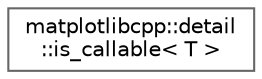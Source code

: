 digraph "Graphical Class Hierarchy"
{
 // LATEX_PDF_SIZE
  bgcolor="transparent";
  edge [fontname=Helvetica,fontsize=10,labelfontname=Helvetica,labelfontsize=10];
  node [fontname=Helvetica,fontsize=10,shape=box,height=0.2,width=0.4];
  rankdir="LR";
  Node0 [id="Node000000",label="matplotlibcpp::detail\l::is_callable\< T \>",height=0.2,width=0.4,color="grey40", fillcolor="white", style="filled",URL="$structmatplotlibcpp_1_1detail_1_1is__callable.html",tooltip=" "];
}
